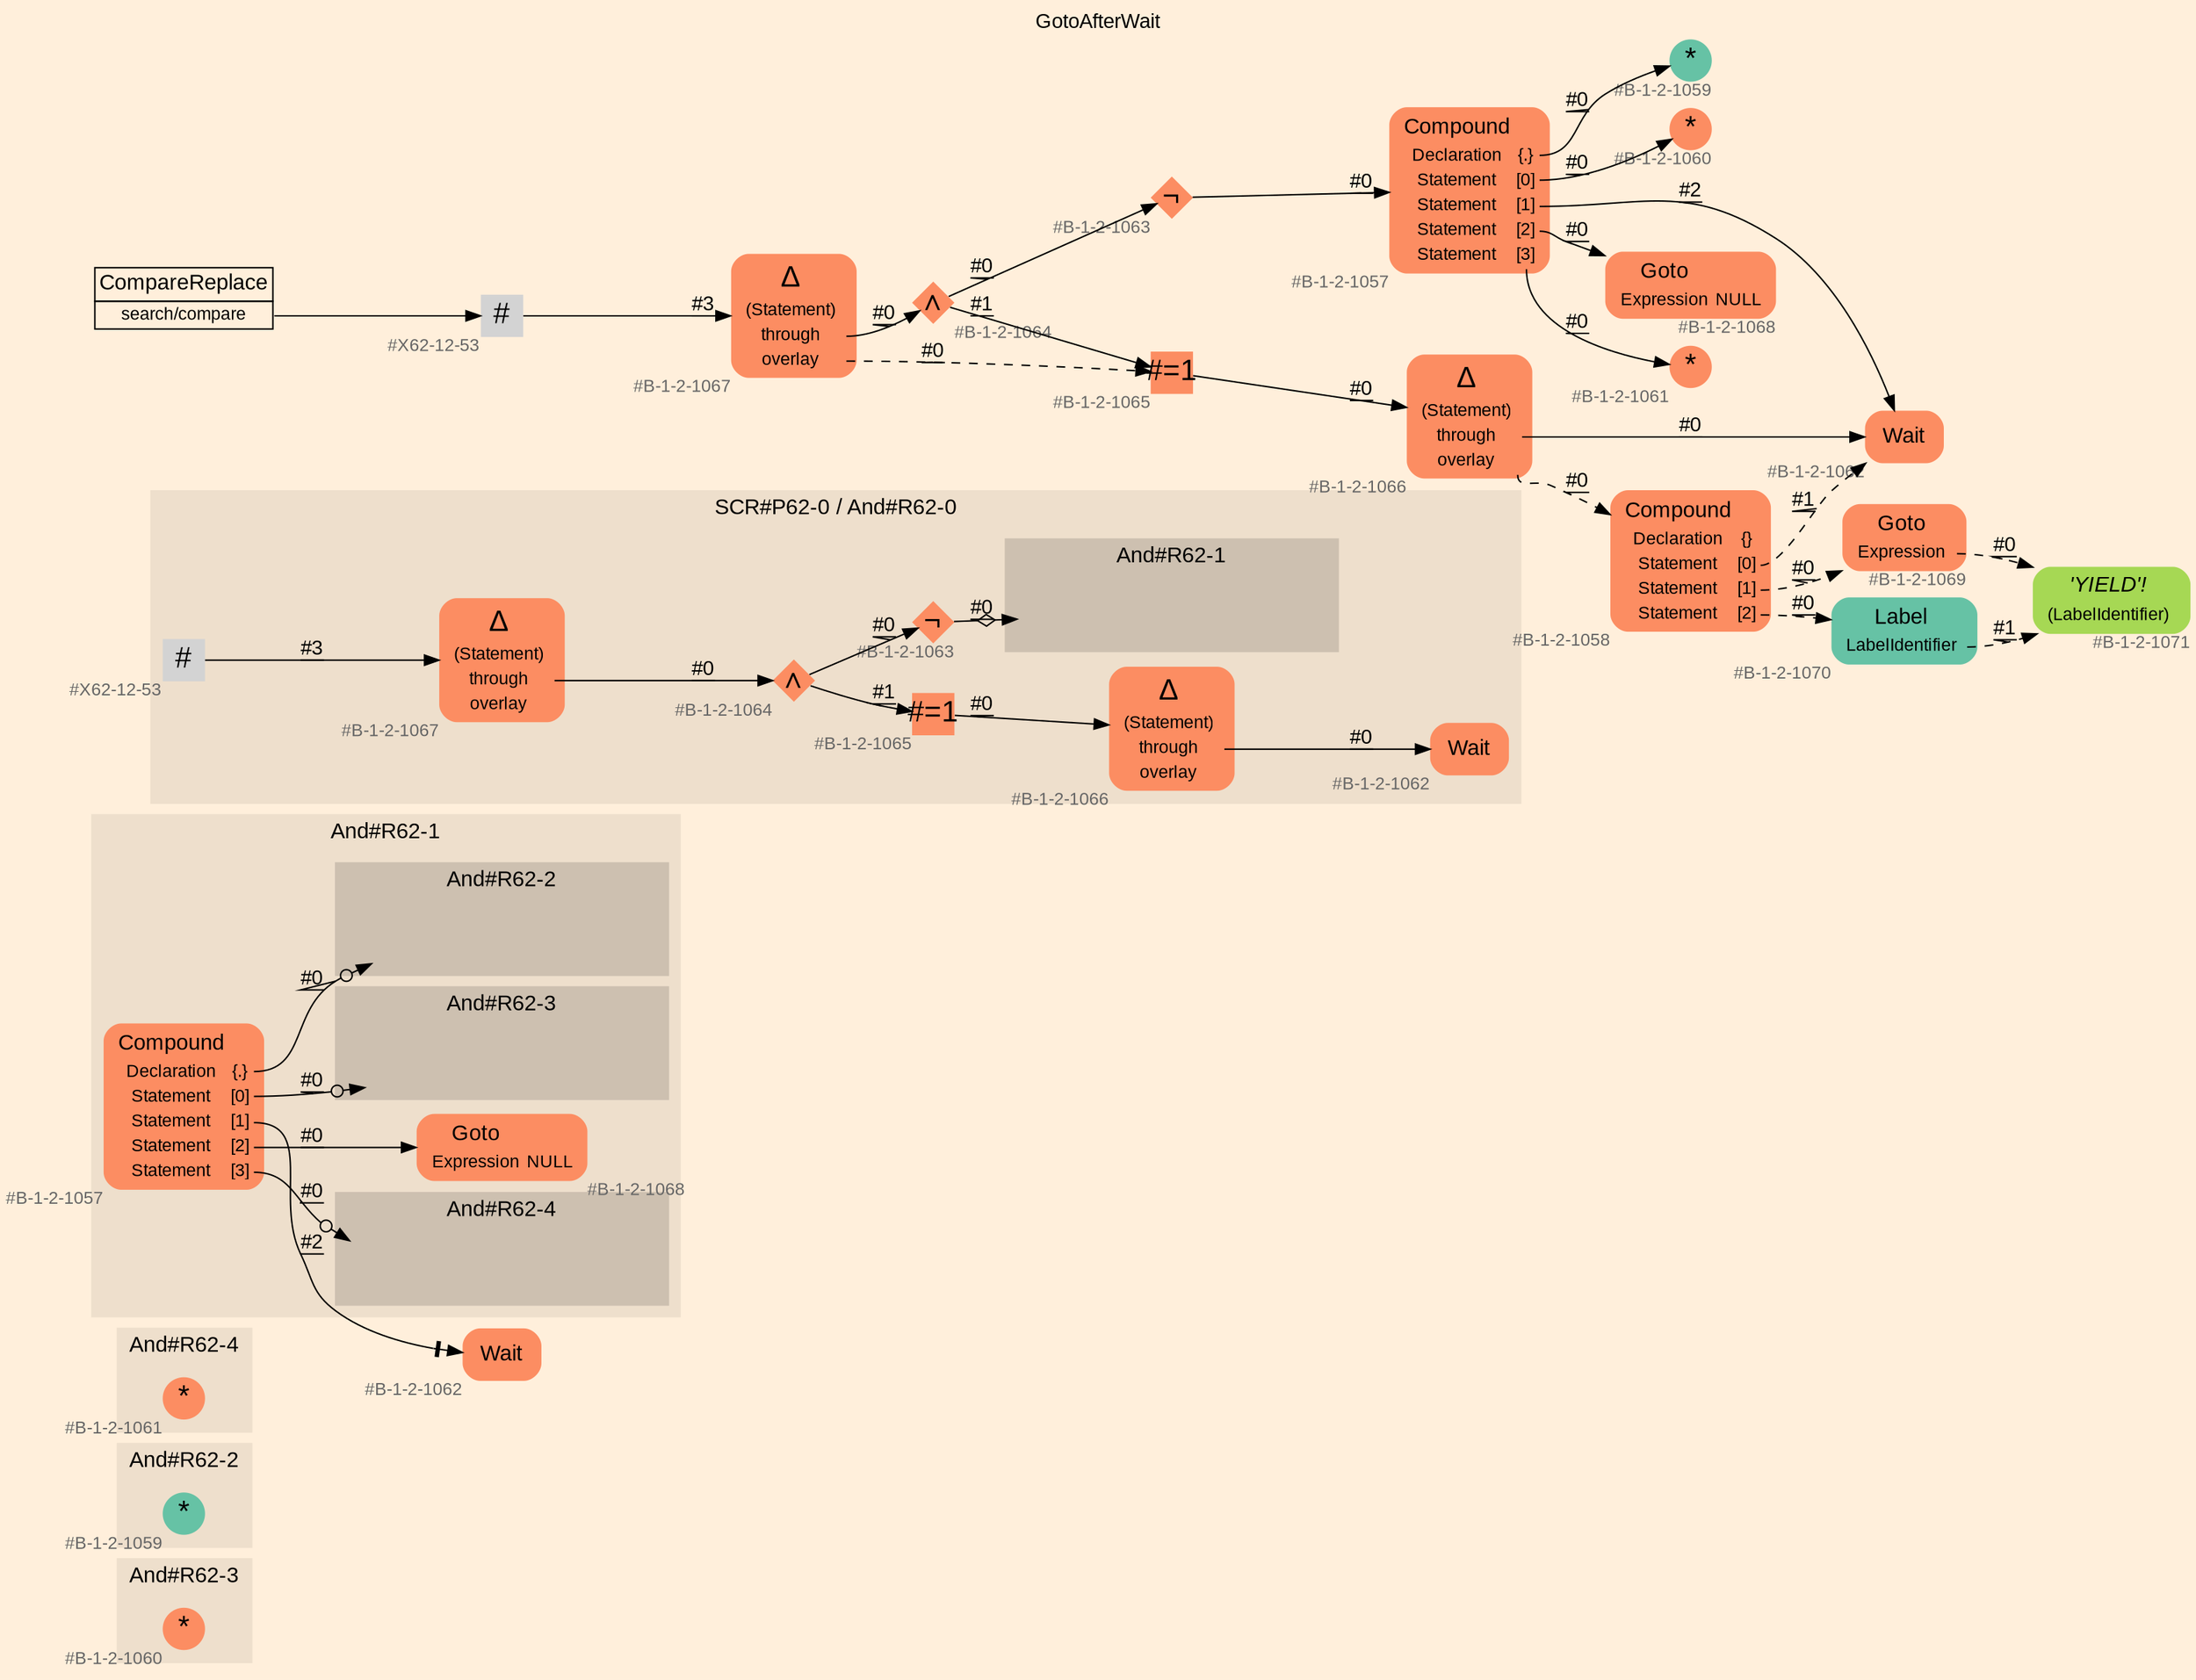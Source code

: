 digraph "GotoAfterWait" {
label = "GotoAfterWait"
labelloc = t
graph [
    rankdir = "LR"
    ranksep = 0.3
    bgcolor = antiquewhite1
    color = black
    fontcolor = black
    fontname = "Arial"
];
node [
    fontname = "Arial"
];
edge [
    fontname = "Arial"
];

// -------------------- figure And#R62-3 --------------------
// -------- region And#R62-3 ----------
subgraph "clusterAnd#R62-3" {
    label = "And#R62-3"
    style = "filled"
    color = antiquewhite2
    fontsize = "15"
    // -------- block And#R62-3/#B-1-2-1060 ----------
    "And#R62-3/#B-1-2-1060" [
        fillcolor = "/set28/2"
        xlabel = "#B-1-2-1060"
        fontsize = "12"
        fontcolor = grey40
        shape = "circle"
        label = <<FONT COLOR="black" POINT-SIZE="20">*</FONT>>
        style = "filled"
        penwidth = 0.0
        fixedsize = true
        width = 0.4
        height = 0.4
    ];
    
}


// -------------------- figure And#R62-2 --------------------
// -------- region And#R62-2 ----------
subgraph "clusterAnd#R62-2" {
    label = "And#R62-2"
    style = "filled"
    color = antiquewhite2
    fontsize = "15"
    // -------- block And#R62-2/#B-1-2-1059 ----------
    "And#R62-2/#B-1-2-1059" [
        fillcolor = "/set28/1"
        xlabel = "#B-1-2-1059"
        fontsize = "12"
        fontcolor = grey40
        shape = "circle"
        label = <<FONT COLOR="black" POINT-SIZE="20">*</FONT>>
        style = "filled"
        penwidth = 0.0
        fixedsize = true
        width = 0.4
        height = 0.4
    ];
    
}


// -------------------- figure And#R62-4 --------------------
// -------- region And#R62-4 ----------
subgraph "clusterAnd#R62-4" {
    label = "And#R62-4"
    style = "filled"
    color = antiquewhite2
    fontsize = "15"
    // -------- block And#R62-4/#B-1-2-1061 ----------
    "And#R62-4/#B-1-2-1061" [
        fillcolor = "/set28/2"
        xlabel = "#B-1-2-1061"
        fontsize = "12"
        fontcolor = grey40
        shape = "circle"
        label = <<FONT COLOR="black" POINT-SIZE="20">*</FONT>>
        style = "filled"
        penwidth = 0.0
        fixedsize = true
        width = 0.4
        height = 0.4
    ];
    
}


// -------------------- figure And#R62-1 --------------------
// -------- region And#R62-1 ----------
subgraph "clusterAnd#R62-1" {
    label = "And#R62-1"
    style = "filled"
    color = antiquewhite2
    fontsize = "15"
    // -------- block And#R62-1/#B-1-2-1068 ----------
    "And#R62-1/#B-1-2-1068" [
        fillcolor = "/set28/2"
        xlabel = "#B-1-2-1068"
        fontsize = "12"
        fontcolor = grey40
        shape = "plaintext"
        label = <<TABLE BORDER="0" CELLBORDER="0" CELLSPACING="0">
         <TR><TD><FONT COLOR="black" POINT-SIZE="15">Goto</FONT></TD></TR>
         <TR><TD><FONT COLOR="black" POINT-SIZE="12">Expression</FONT></TD><TD PORT="port0"><FONT COLOR="black" POINT-SIZE="12">NULL</FONT></TD></TR>
        </TABLE>>
        style = "rounded,filled"
    ];
    
    // -------- block And#R62-1/#B-1-2-1057 ----------
    "And#R62-1/#B-1-2-1057" [
        fillcolor = "/set28/2"
        xlabel = "#B-1-2-1057"
        fontsize = "12"
        fontcolor = grey40
        shape = "plaintext"
        label = <<TABLE BORDER="0" CELLBORDER="0" CELLSPACING="0">
         <TR><TD><FONT COLOR="black" POINT-SIZE="15">Compound</FONT></TD></TR>
         <TR><TD><FONT COLOR="black" POINT-SIZE="12">Declaration</FONT></TD><TD PORT="port0"><FONT COLOR="black" POINT-SIZE="12">{.}</FONT></TD></TR>
         <TR><TD><FONT COLOR="black" POINT-SIZE="12">Statement</FONT></TD><TD PORT="port1"><FONT COLOR="black" POINT-SIZE="12">[0]</FONT></TD></TR>
         <TR><TD><FONT COLOR="black" POINT-SIZE="12">Statement</FONT></TD><TD PORT="port2"><FONT COLOR="black" POINT-SIZE="12">[1]</FONT></TD></TR>
         <TR><TD><FONT COLOR="black" POINT-SIZE="12">Statement</FONT></TD><TD PORT="port3"><FONT COLOR="black" POINT-SIZE="12">[2]</FONT></TD></TR>
         <TR><TD><FONT COLOR="black" POINT-SIZE="12">Statement</FONT></TD><TD PORT="port4"><FONT COLOR="black" POINT-SIZE="12">[3]</FONT></TD></TR>
        </TABLE>>
        style = "rounded,filled"
    ];
    
    // -------- region And#R62-1/And#R62-2 ----------
    subgraph "clusterAnd#R62-1/And#R62-2" {
        label = "And#R62-2"
        style = "filled"
        color = antiquewhite3
        fontsize = "15"
        // -------- block And#R62-1/And#R62-2/#B-1-2-1059 ----------
        "And#R62-1/And#R62-2/#B-1-2-1059" [
            fillcolor = "/set28/1"
            xlabel = "#B-1-2-1059"
            fontsize = "12"
            fontcolor = grey40
            shape = "none"
            style = "invisible"
        ];
        
    }
    
    // -------- region And#R62-1/And#R62-3 ----------
    subgraph "clusterAnd#R62-1/And#R62-3" {
        label = "And#R62-3"
        style = "filled"
        color = antiquewhite3
        fontsize = "15"
        // -------- block And#R62-1/And#R62-3/#B-1-2-1060 ----------
        "And#R62-1/And#R62-3/#B-1-2-1060" [
            fillcolor = "/set28/2"
            xlabel = "#B-1-2-1060"
            fontsize = "12"
            fontcolor = grey40
            shape = "none"
            style = "invisible"
        ];
        
    }
    
    // -------- region And#R62-1/And#R62-4 ----------
    subgraph "clusterAnd#R62-1/And#R62-4" {
        label = "And#R62-4"
        style = "filled"
        color = antiquewhite3
        fontsize = "15"
        // -------- block And#R62-1/And#R62-4/#B-1-2-1061 ----------
        "And#R62-1/And#R62-4/#B-1-2-1061" [
            fillcolor = "/set28/2"
            xlabel = "#B-1-2-1061"
            fontsize = "12"
            fontcolor = grey40
            shape = "none"
            style = "invisible"
        ];
        
    }
    
}

// -------- block And#R62-1/#B-1-2-1062 ----------
"And#R62-1/#B-1-2-1062" [
    fillcolor = "/set28/2"
    xlabel = "#B-1-2-1062"
    fontsize = "12"
    fontcolor = grey40
    shape = "plaintext"
    label = <<TABLE BORDER="0" CELLBORDER="0" CELLSPACING="0">
     <TR><TD><FONT COLOR="black" POINT-SIZE="15">Wait</FONT></TD></TR>
    </TABLE>>
    style = "rounded,filled"
];

"And#R62-1/#B-1-2-1057":port0 -> "And#R62-1/And#R62-2/#B-1-2-1059" [
    arrowhead="normalnoneodot"
    label = "#0"
    decorate = true
    color = black
    fontcolor = black
];

"And#R62-1/#B-1-2-1057":port1 -> "And#R62-1/And#R62-3/#B-1-2-1060" [
    arrowhead="normalnoneodot"
    label = "#0"
    decorate = true
    color = black
    fontcolor = black
];

"And#R62-1/#B-1-2-1057":port2 -> "And#R62-1/#B-1-2-1062" [
    arrowhead="normalnonetee"
    label = "#2"
    decorate = true
    color = black
    fontcolor = black
];

"And#R62-1/#B-1-2-1057":port3 -> "And#R62-1/#B-1-2-1068" [
    label = "#0"
    decorate = true
    color = black
    fontcolor = black
];

"And#R62-1/#B-1-2-1057":port4 -> "And#R62-1/And#R62-4/#B-1-2-1061" [
    arrowhead="normalnoneodot"
    label = "#0"
    decorate = true
    color = black
    fontcolor = black
];


// -------------------- figure And#R62-0 --------------------
// -------- region And#R62-0 ----------
subgraph "clusterAnd#R62-0" {
    label = "SCR#P62-0 / And#R62-0"
    style = "filled"
    color = antiquewhite2
    fontsize = "15"
    // -------- block And#R62-0/#X62-12-53 ----------
    "And#R62-0/#X62-12-53" [
        xlabel = "#X62-12-53"
        fontsize = "12"
        fontcolor = grey40
        shape = "square"
        label = <<FONT COLOR="black" POINT-SIZE="20">#</FONT>>
        style = "filled"
        penwidth = 0.0
        fixedsize = true
        width = 0.4
        height = 0.4
    ];
    
    // -------- block And#R62-0/#B-1-2-1066 ----------
    "And#R62-0/#B-1-2-1066" [
        fillcolor = "/set28/2"
        xlabel = "#B-1-2-1066"
        fontsize = "12"
        fontcolor = grey40
        shape = "plaintext"
        label = <<TABLE BORDER="0" CELLBORDER="0" CELLSPACING="0">
         <TR><TD><FONT COLOR="black" POINT-SIZE="20">Δ</FONT></TD></TR>
         <TR><TD><FONT COLOR="black" POINT-SIZE="12">(Statement)</FONT></TD><TD PORT="port0"></TD></TR>
         <TR><TD><FONT COLOR="black" POINT-SIZE="12">through</FONT></TD><TD PORT="port1"></TD></TR>
         <TR><TD><FONT COLOR="black" POINT-SIZE="12">overlay</FONT></TD><TD PORT="port2"></TD></TR>
        </TABLE>>
        style = "rounded,filled"
    ];
    
    // -------- block And#R62-0/#B-1-2-1062 ----------
    "And#R62-0/#B-1-2-1062" [
        fillcolor = "/set28/2"
        xlabel = "#B-1-2-1062"
        fontsize = "12"
        fontcolor = grey40
        shape = "plaintext"
        label = <<TABLE BORDER="0" CELLBORDER="0" CELLSPACING="0">
         <TR><TD><FONT COLOR="black" POINT-SIZE="15">Wait</FONT></TD></TR>
        </TABLE>>
        style = "rounded,filled"
    ];
    
    // -------- block And#R62-0/#B-1-2-1067 ----------
    "And#R62-0/#B-1-2-1067" [
        fillcolor = "/set28/2"
        xlabel = "#B-1-2-1067"
        fontsize = "12"
        fontcolor = grey40
        shape = "plaintext"
        label = <<TABLE BORDER="0" CELLBORDER="0" CELLSPACING="0">
         <TR><TD><FONT COLOR="black" POINT-SIZE="20">Δ</FONT></TD></TR>
         <TR><TD><FONT COLOR="black" POINT-SIZE="12">(Statement)</FONT></TD><TD PORT="port0"></TD></TR>
         <TR><TD><FONT COLOR="black" POINT-SIZE="12">through</FONT></TD><TD PORT="port1"></TD></TR>
         <TR><TD><FONT COLOR="black" POINT-SIZE="12">overlay</FONT></TD><TD PORT="port2"></TD></TR>
        </TABLE>>
        style = "rounded,filled"
    ];
    
    // -------- block And#R62-0/#B-1-2-1064 ----------
    "And#R62-0/#B-1-2-1064" [
        fillcolor = "/set28/2"
        xlabel = "#B-1-2-1064"
        fontsize = "12"
        fontcolor = grey40
        shape = "diamond"
        label = <<FONT COLOR="black" POINT-SIZE="20">∧</FONT>>
        style = "filled"
        penwidth = 0.0
        fixedsize = true
        width = 0.4
        height = 0.4
    ];
    
    // -------- block And#R62-0/#B-1-2-1065 ----------
    "And#R62-0/#B-1-2-1065" [
        fillcolor = "/set28/2"
        xlabel = "#B-1-2-1065"
        fontsize = "12"
        fontcolor = grey40
        shape = "square"
        label = <<FONT COLOR="black" POINT-SIZE="20">#=1</FONT>>
        style = "filled"
        penwidth = 0.0
        fixedsize = true
        width = 0.4
        height = 0.4
    ];
    
    // -------- block And#R62-0/#B-1-2-1063 ----------
    "And#R62-0/#B-1-2-1063" [
        fillcolor = "/set28/2"
        xlabel = "#B-1-2-1063"
        fontsize = "12"
        fontcolor = grey40
        shape = "diamond"
        label = <<FONT COLOR="black" POINT-SIZE="20">¬</FONT>>
        style = "filled"
        penwidth = 0.0
        fixedsize = true
        width = 0.4
        height = 0.4
    ];
    
    // -------- region And#R62-0/And#R62-1 ----------
    subgraph "clusterAnd#R62-0/And#R62-1" {
        label = "And#R62-1"
        style = "filled"
        color = antiquewhite3
        fontsize = "15"
        // -------- block And#R62-0/And#R62-1/#B-1-2-1057 ----------
        "And#R62-0/And#R62-1/#B-1-2-1057" [
            fillcolor = "/set28/2"
            xlabel = "#B-1-2-1057"
            fontsize = "12"
            fontcolor = grey40
            shape = "none"
            style = "invisible"
        ];
        
    }
    
}

"And#R62-0/#X62-12-53" -> "And#R62-0/#B-1-2-1067" [
    label = "#3"
    decorate = true
    color = black
    fontcolor = black
];

"And#R62-0/#B-1-2-1066":port1 -> "And#R62-0/#B-1-2-1062" [
    label = "#0"
    decorate = true
    color = black
    fontcolor = black
];

"And#R62-0/#B-1-2-1067":port1 -> "And#R62-0/#B-1-2-1064" [
    label = "#0"
    decorate = true
    color = black
    fontcolor = black
];

"And#R62-0/#B-1-2-1064" -> "And#R62-0/#B-1-2-1065" [
    label = "#1"
    decorate = true
    color = black
    fontcolor = black
];

"And#R62-0/#B-1-2-1064" -> "And#R62-0/#B-1-2-1063" [
    label = "#0"
    decorate = true
    color = black
    fontcolor = black
];

"And#R62-0/#B-1-2-1065" -> "And#R62-0/#B-1-2-1066" [
    label = "#0"
    decorate = true
    color = black
    fontcolor = black
];

"And#R62-0/#B-1-2-1063" -> "And#R62-0/And#R62-1/#B-1-2-1057" [
    arrowhead="normalnoneodiamond"
    label = "#0"
    decorate = true
    color = black
    fontcolor = black
];


// -------------------- transformation figure --------------------
// -------- block CR#X62-10-62 ----------
"CR#X62-10-62" [
    fillcolor = antiquewhite1
    fontsize = "12"
    fontcolor = grey40
    shape = "plaintext"
    label = <<TABLE BORDER="0" CELLBORDER="1" CELLSPACING="0">
     <TR><TD><FONT COLOR="black" POINT-SIZE="15">CompareReplace</FONT></TD></TR>
     <TR><TD PORT="port0"><FONT COLOR="black" POINT-SIZE="12">search/compare</FONT></TD></TR>
    </TABLE>>
    style = "filled"
    color = black
];

// -------- block #X62-12-53 ----------
"#X62-12-53" [
    xlabel = "#X62-12-53"
    fontsize = "12"
    fontcolor = grey40
    shape = "square"
    label = <<FONT COLOR="black" POINT-SIZE="20">#</FONT>>
    style = "filled"
    penwidth = 0.0
    fixedsize = true
    width = 0.4
    height = 0.4
];

// -------- block #B-1-2-1067 ----------
"#B-1-2-1067" [
    fillcolor = "/set28/2"
    xlabel = "#B-1-2-1067"
    fontsize = "12"
    fontcolor = grey40
    shape = "plaintext"
    label = <<TABLE BORDER="0" CELLBORDER="0" CELLSPACING="0">
     <TR><TD><FONT COLOR="black" POINT-SIZE="20">Δ</FONT></TD></TR>
     <TR><TD><FONT COLOR="black" POINT-SIZE="12">(Statement)</FONT></TD><TD PORT="port0"></TD></TR>
     <TR><TD><FONT COLOR="black" POINT-SIZE="12">through</FONT></TD><TD PORT="port1"></TD></TR>
     <TR><TD><FONT COLOR="black" POINT-SIZE="12">overlay</FONT></TD><TD PORT="port2"></TD></TR>
    </TABLE>>
    style = "rounded,filled"
];

// -------- block #B-1-2-1064 ----------
"#B-1-2-1064" [
    fillcolor = "/set28/2"
    xlabel = "#B-1-2-1064"
    fontsize = "12"
    fontcolor = grey40
    shape = "diamond"
    label = <<FONT COLOR="black" POINT-SIZE="20">∧</FONT>>
    style = "filled"
    penwidth = 0.0
    fixedsize = true
    width = 0.4
    height = 0.4
];

// -------- block #B-1-2-1065 ----------
"#B-1-2-1065" [
    fillcolor = "/set28/2"
    xlabel = "#B-1-2-1065"
    fontsize = "12"
    fontcolor = grey40
    shape = "square"
    label = <<FONT COLOR="black" POINT-SIZE="20">#=1</FONT>>
    style = "filled"
    penwidth = 0.0
    fixedsize = true
    width = 0.4
    height = 0.4
];

// -------- block #B-1-2-1066 ----------
"#B-1-2-1066" [
    fillcolor = "/set28/2"
    xlabel = "#B-1-2-1066"
    fontsize = "12"
    fontcolor = grey40
    shape = "plaintext"
    label = <<TABLE BORDER="0" CELLBORDER="0" CELLSPACING="0">
     <TR><TD><FONT COLOR="black" POINT-SIZE="20">Δ</FONT></TD></TR>
     <TR><TD><FONT COLOR="black" POINT-SIZE="12">(Statement)</FONT></TD><TD PORT="port0"></TD></TR>
     <TR><TD><FONT COLOR="black" POINT-SIZE="12">through</FONT></TD><TD PORT="port1"></TD></TR>
     <TR><TD><FONT COLOR="black" POINT-SIZE="12">overlay</FONT></TD><TD PORT="port2"></TD></TR>
    </TABLE>>
    style = "rounded,filled"
];

// -------- block #B-1-2-1062 ----------
"#B-1-2-1062" [
    fillcolor = "/set28/2"
    xlabel = "#B-1-2-1062"
    fontsize = "12"
    fontcolor = grey40
    shape = "plaintext"
    label = <<TABLE BORDER="0" CELLBORDER="0" CELLSPACING="0">
     <TR><TD><FONT COLOR="black" POINT-SIZE="15">Wait</FONT></TD></TR>
    </TABLE>>
    style = "rounded,filled"
];

// -------- block #B-1-2-1058 ----------
"#B-1-2-1058" [
    fillcolor = "/set28/2"
    xlabel = "#B-1-2-1058"
    fontsize = "12"
    fontcolor = grey40
    shape = "plaintext"
    label = <<TABLE BORDER="0" CELLBORDER="0" CELLSPACING="0">
     <TR><TD><FONT COLOR="black" POINT-SIZE="15">Compound</FONT></TD></TR>
     <TR><TD><FONT COLOR="black" POINT-SIZE="12">Declaration</FONT></TD><TD PORT="port0"><FONT COLOR="black" POINT-SIZE="12">{}</FONT></TD></TR>
     <TR><TD><FONT COLOR="black" POINT-SIZE="12">Statement</FONT></TD><TD PORT="port1"><FONT COLOR="black" POINT-SIZE="12">[0]</FONT></TD></TR>
     <TR><TD><FONT COLOR="black" POINT-SIZE="12">Statement</FONT></TD><TD PORT="port2"><FONT COLOR="black" POINT-SIZE="12">[1]</FONT></TD></TR>
     <TR><TD><FONT COLOR="black" POINT-SIZE="12">Statement</FONT></TD><TD PORT="port3"><FONT COLOR="black" POINT-SIZE="12">[2]</FONT></TD></TR>
    </TABLE>>
    style = "rounded,filled"
];

// -------- block #B-1-2-1069 ----------
"#B-1-2-1069" [
    fillcolor = "/set28/2"
    xlabel = "#B-1-2-1069"
    fontsize = "12"
    fontcolor = grey40
    shape = "plaintext"
    label = <<TABLE BORDER="0" CELLBORDER="0" CELLSPACING="0">
     <TR><TD><FONT COLOR="black" POINT-SIZE="15">Goto</FONT></TD></TR>
     <TR><TD><FONT COLOR="black" POINT-SIZE="12">Expression</FONT></TD><TD PORT="port0"></TD></TR>
    </TABLE>>
    style = "rounded,filled"
];

// -------- block #B-1-2-1071 ----------
"#B-1-2-1071" [
    fillcolor = "/set28/5"
    xlabel = "#B-1-2-1071"
    fontsize = "12"
    fontcolor = grey40
    shape = "plaintext"
    label = <<TABLE BORDER="0" CELLBORDER="0" CELLSPACING="0">
     <TR><TD><FONT COLOR="black" POINT-SIZE="15"><I>'YIELD'!</I></FONT></TD></TR>
     <TR><TD><FONT COLOR="black" POINT-SIZE="12">(LabelIdentifier)</FONT></TD><TD PORT="port0"></TD></TR>
    </TABLE>>
    style = "rounded,filled"
];

// -------- block #B-1-2-1070 ----------
"#B-1-2-1070" [
    fillcolor = "/set28/1"
    xlabel = "#B-1-2-1070"
    fontsize = "12"
    fontcolor = grey40
    shape = "plaintext"
    label = <<TABLE BORDER="0" CELLBORDER="0" CELLSPACING="0">
     <TR><TD><FONT COLOR="black" POINT-SIZE="15">Label</FONT></TD></TR>
     <TR><TD><FONT COLOR="black" POINT-SIZE="12">LabelIdentifier</FONT></TD><TD PORT="port0"></TD></TR>
    </TABLE>>
    style = "rounded,filled"
];

// -------- block #B-1-2-1063 ----------
"#B-1-2-1063" [
    fillcolor = "/set28/2"
    xlabel = "#B-1-2-1063"
    fontsize = "12"
    fontcolor = grey40
    shape = "diamond"
    label = <<FONT COLOR="black" POINT-SIZE="20">¬</FONT>>
    style = "filled"
    penwidth = 0.0
    fixedsize = true
    width = 0.4
    height = 0.4
];

// -------- block #B-1-2-1057 ----------
"#B-1-2-1057" [
    fillcolor = "/set28/2"
    xlabel = "#B-1-2-1057"
    fontsize = "12"
    fontcolor = grey40
    shape = "plaintext"
    label = <<TABLE BORDER="0" CELLBORDER="0" CELLSPACING="0">
     <TR><TD><FONT COLOR="black" POINT-SIZE="15">Compound</FONT></TD></TR>
     <TR><TD><FONT COLOR="black" POINT-SIZE="12">Declaration</FONT></TD><TD PORT="port0"><FONT COLOR="black" POINT-SIZE="12">{.}</FONT></TD></TR>
     <TR><TD><FONT COLOR="black" POINT-SIZE="12">Statement</FONT></TD><TD PORT="port1"><FONT COLOR="black" POINT-SIZE="12">[0]</FONT></TD></TR>
     <TR><TD><FONT COLOR="black" POINT-SIZE="12">Statement</FONT></TD><TD PORT="port2"><FONT COLOR="black" POINT-SIZE="12">[1]</FONT></TD></TR>
     <TR><TD><FONT COLOR="black" POINT-SIZE="12">Statement</FONT></TD><TD PORT="port3"><FONT COLOR="black" POINT-SIZE="12">[2]</FONT></TD></TR>
     <TR><TD><FONT COLOR="black" POINT-SIZE="12">Statement</FONT></TD><TD PORT="port4"><FONT COLOR="black" POINT-SIZE="12">[3]</FONT></TD></TR>
    </TABLE>>
    style = "rounded,filled"
];

// -------- block #B-1-2-1059 ----------
"#B-1-2-1059" [
    fillcolor = "/set28/1"
    xlabel = "#B-1-2-1059"
    fontsize = "12"
    fontcolor = grey40
    shape = "circle"
    label = <<FONT COLOR="black" POINT-SIZE="20">*</FONT>>
    style = "filled"
    penwidth = 0.0
    fixedsize = true
    width = 0.4
    height = 0.4
];

// -------- block #B-1-2-1060 ----------
"#B-1-2-1060" [
    fillcolor = "/set28/2"
    xlabel = "#B-1-2-1060"
    fontsize = "12"
    fontcolor = grey40
    shape = "circle"
    label = <<FONT COLOR="black" POINT-SIZE="20">*</FONT>>
    style = "filled"
    penwidth = 0.0
    fixedsize = true
    width = 0.4
    height = 0.4
];

// -------- block #B-1-2-1068 ----------
"#B-1-2-1068" [
    fillcolor = "/set28/2"
    xlabel = "#B-1-2-1068"
    fontsize = "12"
    fontcolor = grey40
    shape = "plaintext"
    label = <<TABLE BORDER="0" CELLBORDER="0" CELLSPACING="0">
     <TR><TD><FONT COLOR="black" POINT-SIZE="15">Goto</FONT></TD></TR>
     <TR><TD><FONT COLOR="black" POINT-SIZE="12">Expression</FONT></TD><TD PORT="port0"><FONT COLOR="black" POINT-SIZE="12">NULL</FONT></TD></TR>
    </TABLE>>
    style = "rounded,filled"
];

// -------- block #B-1-2-1061 ----------
"#B-1-2-1061" [
    fillcolor = "/set28/2"
    xlabel = "#B-1-2-1061"
    fontsize = "12"
    fontcolor = grey40
    shape = "circle"
    label = <<FONT COLOR="black" POINT-SIZE="20">*</FONT>>
    style = "filled"
    penwidth = 0.0
    fixedsize = true
    width = 0.4
    height = 0.4
];

"CR#X62-10-62":port0 -> "#X62-12-53" [
    label = ""
    decorate = true
    color = black
    fontcolor = black
];

"#X62-12-53" -> "#B-1-2-1067" [
    label = "#3"
    decorate = true
    color = black
    fontcolor = black
];

"#B-1-2-1067":port1 -> "#B-1-2-1064" [
    label = "#0"
    decorate = true
    color = black
    fontcolor = black
];

"#B-1-2-1067":port2 -> "#B-1-2-1065" [
    style="dashed"
    label = "#0"
    decorate = true
    color = black
    fontcolor = black
];

"#B-1-2-1064" -> "#B-1-2-1065" [
    label = "#1"
    decorate = true
    color = black
    fontcolor = black
];

"#B-1-2-1064" -> "#B-1-2-1063" [
    label = "#0"
    decorate = true
    color = black
    fontcolor = black
];

"#B-1-2-1065" -> "#B-1-2-1066" [
    label = "#0"
    decorate = true
    color = black
    fontcolor = black
];

"#B-1-2-1066":port1 -> "#B-1-2-1062" [
    label = "#0"
    decorate = true
    color = black
    fontcolor = black
];

"#B-1-2-1066":port2 -> "#B-1-2-1058" [
    style="dashed"
    label = "#0"
    decorate = true
    color = black
    fontcolor = black
];

"#B-1-2-1058":port1 -> "#B-1-2-1062" [
    style="dashed"
    label = "#1"
    decorate = true
    color = black
    fontcolor = black
];

"#B-1-2-1058":port2 -> "#B-1-2-1069" [
    style="dashed"
    label = "#0"
    decorate = true
    color = black
    fontcolor = black
];

"#B-1-2-1058":port3 -> "#B-1-2-1070" [
    style="dashed"
    label = "#0"
    decorate = true
    color = black
    fontcolor = black
];

"#B-1-2-1069":port0 -> "#B-1-2-1071" [
    style="dashed"
    label = "#0"
    decorate = true
    color = black
    fontcolor = black
];

"#B-1-2-1070":port0 -> "#B-1-2-1071" [
    style="dashed"
    label = "#1"
    decorate = true
    color = black
    fontcolor = black
];

"#B-1-2-1063" -> "#B-1-2-1057" [
    label = "#0"
    decorate = true
    color = black
    fontcolor = black
];

"#B-1-2-1057":port0 -> "#B-1-2-1059" [
    label = "#0"
    decorate = true
    color = black
    fontcolor = black
];

"#B-1-2-1057":port1 -> "#B-1-2-1060" [
    label = "#0"
    decorate = true
    color = black
    fontcolor = black
];

"#B-1-2-1057":port2 -> "#B-1-2-1062" [
    label = "#2"
    decorate = true
    color = black
    fontcolor = black
];

"#B-1-2-1057":port3 -> "#B-1-2-1068" [
    label = "#0"
    decorate = true
    color = black
    fontcolor = black
];

"#B-1-2-1057":port4 -> "#B-1-2-1061" [
    label = "#0"
    decorate = true
    color = black
    fontcolor = black
];


}
